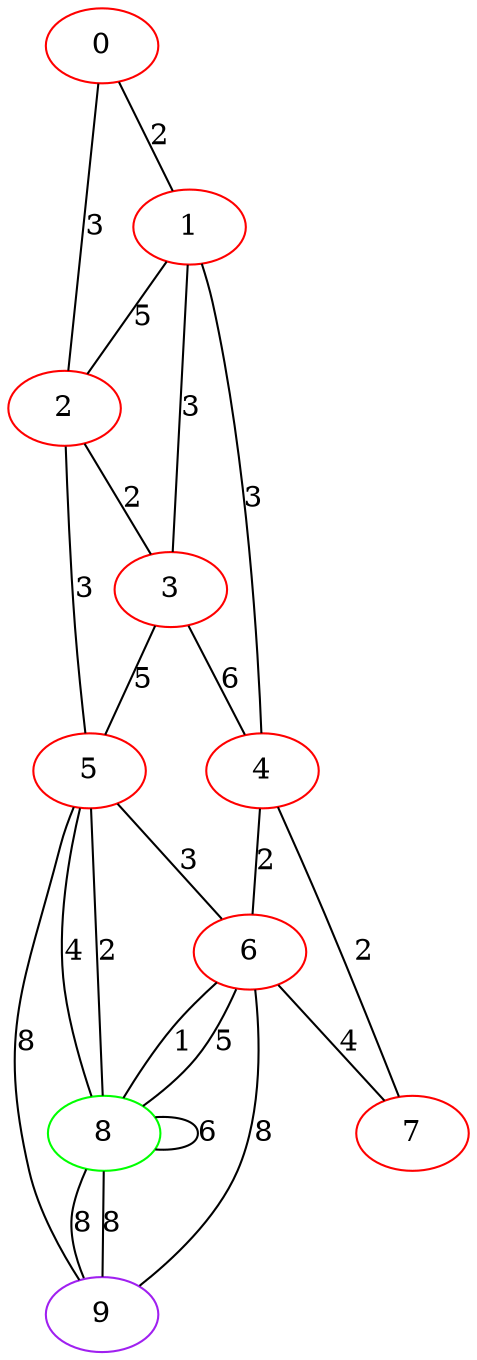 graph "" {
0 [color=red, weight=1];
1 [color=red, weight=1];
2 [color=red, weight=1];
3 [color=red, weight=1];
4 [color=red, weight=1];
5 [color=red, weight=1];
6 [color=red, weight=1];
7 [color=red, weight=1];
8 [color=green, weight=2];
9 [color=purple, weight=4];
0 -- 1  [key=0, label=2];
0 -- 2  [key=0, label=3];
1 -- 2  [key=0, label=5];
1 -- 3  [key=0, label=3];
1 -- 4  [key=0, label=3];
2 -- 3  [key=0, label=2];
2 -- 5  [key=0, label=3];
3 -- 4  [key=0, label=6];
3 -- 5  [key=0, label=5];
4 -- 6  [key=0, label=2];
4 -- 7  [key=0, label=2];
5 -- 8  [key=0, label=2];
5 -- 8  [key=1, label=4];
5 -- 9  [key=0, label=8];
5 -- 6  [key=0, label=3];
6 -- 8  [key=0, label=5];
6 -- 8  [key=1, label=1];
6 -- 9  [key=0, label=8];
6 -- 7  [key=0, label=4];
8 -- 8  [key=0, label=6];
8 -- 9  [key=0, label=8];
8 -- 9  [key=1, label=8];
}
